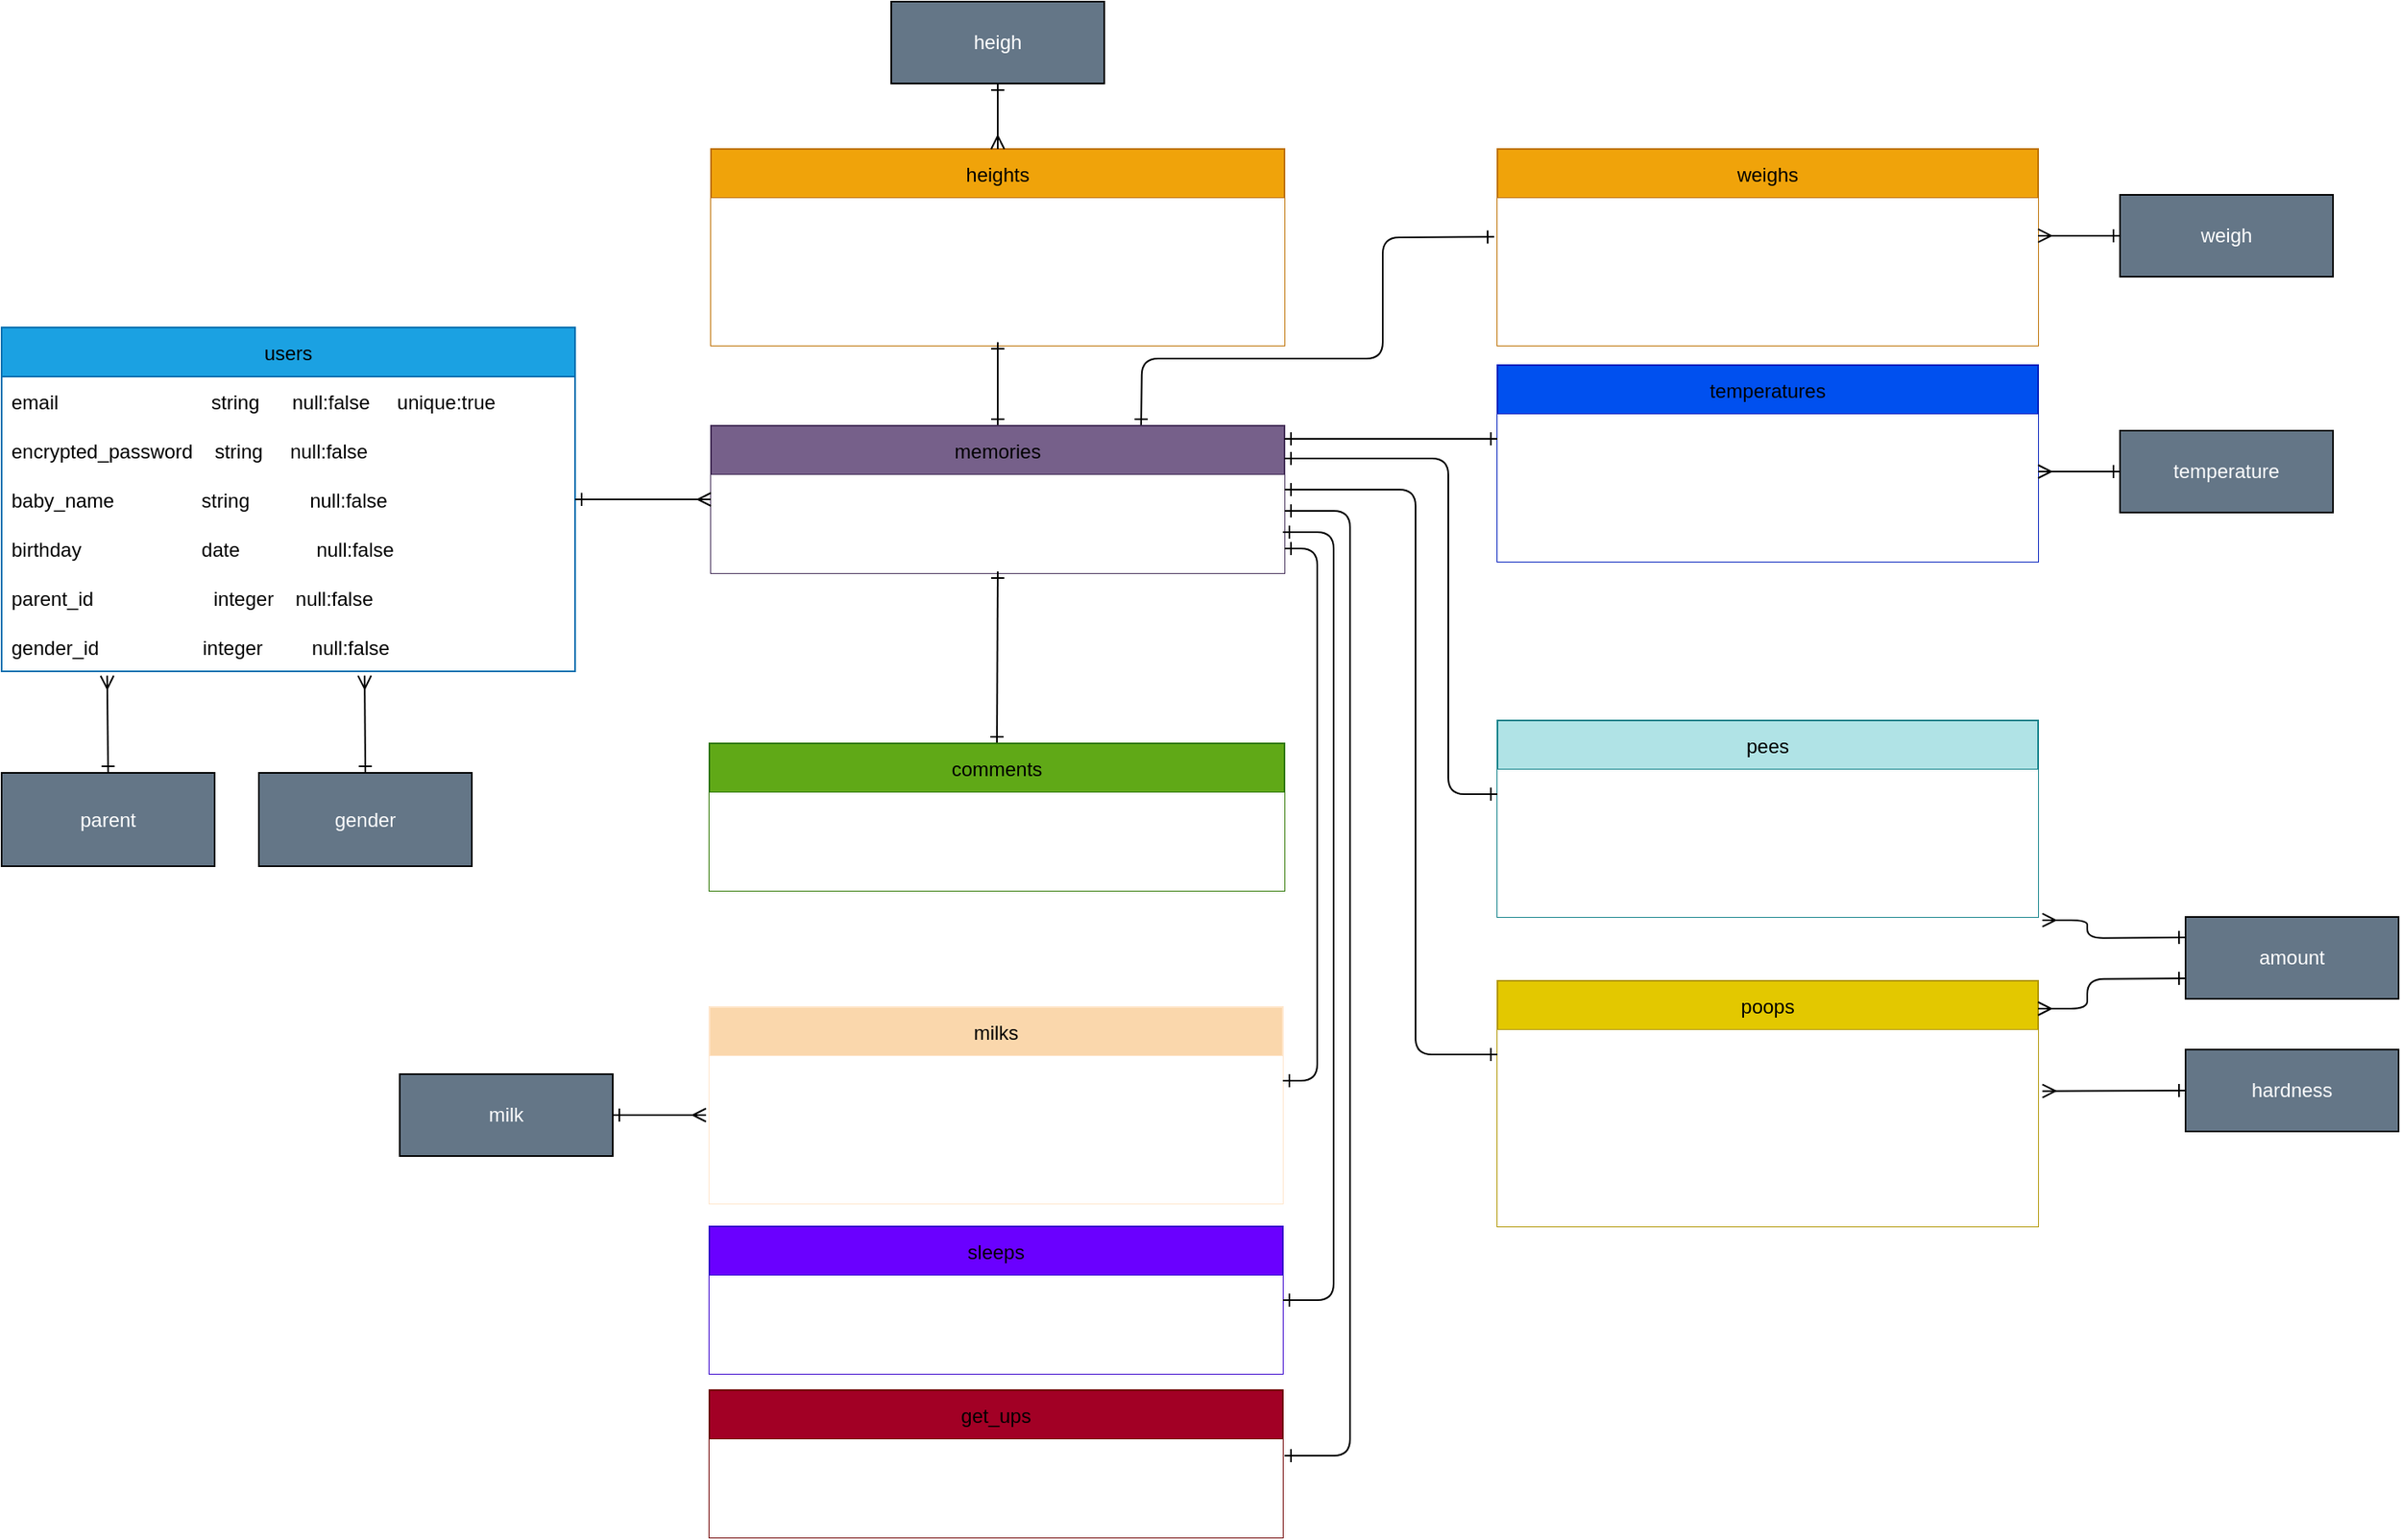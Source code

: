 <mxfile>
    <diagram id="5sWO5BzPyNTcgxs1hrnq" name="ページ1">
        <mxGraphModel dx="539" dy="305" grid="1" gridSize="10" guides="1" tooltips="1" connect="1" arrows="0" fold="1" page="1" pageScale="1" pageWidth="1654" pageHeight="1169" background="#ffffff" math="0" shadow="0">
            <root>
                <mxCell id="0"/>
                <mxCell id="1" parent="0"/>
                <mxCell id="2" value="users" style="swimlane;fontStyle=0;childLayout=stackLayout;horizontal=1;startSize=30;horizontalStack=0;resizeParent=1;resizeParentMax=0;resizeLast=0;collapsible=1;marginBottom=0;fillColor=#1ba1e2;strokeColor=#006EAF;labelBackgroundColor=none;fontColor=#000000;labelBorderColor=none;swimlaneFillColor=default;glass=0;rounded=0;" parent="1" vertex="1">
                    <mxGeometry x="37" y="271" width="350" height="210" as="geometry"/>
                </mxCell>
                <mxCell id="3" value="email                            string      null:false     unique:true" style="text;strokeColor=none;fillColor=none;align=left;verticalAlign=middle;spacingLeft=4;spacingRight=4;overflow=hidden;points=[[0,0.5],[1,0.5]];portConstraint=eastwest;rotatable=0;" parent="2" vertex="1">
                    <mxGeometry y="30" width="350" height="30" as="geometry"/>
                </mxCell>
                <mxCell id="4" value="encrypted_password    string     null:false" style="text;strokeColor=none;fillColor=none;align=left;verticalAlign=middle;spacingLeft=4;spacingRight=4;overflow=hidden;points=[[0,0.5],[1,0.5]];portConstraint=eastwest;rotatable=0;" parent="2" vertex="1">
                    <mxGeometry y="60" width="350" height="30" as="geometry"/>
                </mxCell>
                <mxCell id="7" value="baby_name                string           null:false" style="text;strokeColor=none;fillColor=none;align=left;verticalAlign=middle;spacingLeft=4;spacingRight=4;overflow=hidden;points=[[0,0.5],[1,0.5]];portConstraint=eastwest;rotatable=0;" parent="2" vertex="1">
                    <mxGeometry y="90" width="350" height="30" as="geometry"/>
                </mxCell>
                <mxCell id="9" value="birthday                      date              null:false" style="text;strokeColor=none;fillColor=none;align=left;verticalAlign=middle;spacingLeft=4;spacingRight=4;overflow=hidden;points=[[0,0.5],[1,0.5]];portConstraint=eastwest;rotatable=0;" parent="2" vertex="1">
                    <mxGeometry y="120" width="350" height="30" as="geometry"/>
                </mxCell>
                <mxCell id="5" value="parent_id                      integer    null:false" style="text;strokeColor=none;fillColor=none;align=left;verticalAlign=middle;spacingLeft=4;spacingRight=4;overflow=hidden;points=[[0,0.5],[1,0.5]];portConstraint=eastwest;rotatable=0;" parent="2" vertex="1">
                    <mxGeometry y="150" width="350" height="30" as="geometry"/>
                </mxCell>
                <mxCell id="8" value="gender_id                   integer         null:false" style="text;strokeColor=none;fillColor=none;align=left;verticalAlign=middle;spacingLeft=4;spacingRight=4;overflow=hidden;points=[[0,0.5],[1,0.5]];portConstraint=eastwest;rotatable=0;" parent="2" vertex="1">
                    <mxGeometry y="180" width="350" height="30" as="geometry"/>
                </mxCell>
                <mxCell id="105" style="edgeStyle=none;html=1;exitX=0.5;exitY=0;exitDx=0;exitDy=0;entryX=0.184;entryY=1.089;entryDx=0;entryDy=0;entryPerimeter=0;fontColor=#000000;strokeColor=#000000;endArrow=ERmany;endFill=0;startArrow=ERone;startFill=0;" parent="1" source="11" target="8" edge="1">
                    <mxGeometry relative="1" as="geometry"/>
                </mxCell>
                <mxCell id="11" value="parent" style="rounded=0;whiteSpace=wrap;html=1;labelBackgroundColor=none;labelBorderColor=none;fontColor=#ffffff;fillColor=#647687;strokeColor=#000000;" parent="1" vertex="1">
                    <mxGeometry x="37" y="543" width="130" height="57" as="geometry"/>
                </mxCell>
                <mxCell id="106" style="edgeStyle=none;html=1;exitX=0.5;exitY=0;exitDx=0;exitDy=0;entryX=0.633;entryY=1.089;entryDx=0;entryDy=0;entryPerimeter=0;fontColor=#000000;startArrow=ERone;startFill=0;endArrow=ERmany;endFill=0;strokeColor=#000000;" parent="1" source="16" target="8" edge="1">
                    <mxGeometry relative="1" as="geometry"/>
                </mxCell>
                <mxCell id="16" value="gender" style="rounded=0;whiteSpace=wrap;html=1;labelBackgroundColor=none;labelBorderColor=none;fillColor=#647687;strokeColor=#000000;fontColor=#ffffff;" parent="1" vertex="1">
                    <mxGeometry x="194" y="543" width="130" height="57" as="geometry"/>
                </mxCell>
                <mxCell id="19" value="heights" style="swimlane;fontStyle=0;childLayout=stackLayout;horizontal=1;startSize=30;horizontalStack=0;resizeParent=1;resizeParentMax=0;resizeLast=0;collapsible=1;marginBottom=0;labelBackgroundColor=none;labelBorderColor=none;fontColor=#000000;swimlaneFillColor=default;fillColor=#f0a30a;strokeColor=#BD7000;gradientColor=none;" parent="1" vertex="1">
                    <mxGeometry x="470" y="162" width="350" height="120" as="geometry"/>
                </mxCell>
                <mxCell id="20" value="height_id               integer         null:false" style="text;strokeColor=none;fillColor=default;align=left;verticalAlign=middle;spacingLeft=4;spacingRight=4;overflow=hidden;points=[[0,0.5],[1,0.5]];portConstraint=eastwest;rotatable=0;labelBackgroundColor=none;labelBorderColor=none;fontColor=#FFFFFF;" parent="19" vertex="1">
                    <mxGeometry y="30" width="350" height="30" as="geometry"/>
                </mxCell>
                <mxCell id="52" value="memo                   string" style="text;strokeColor=none;fillColor=default;align=left;verticalAlign=middle;spacingLeft=4;spacingRight=4;overflow=hidden;points=[[0,0.5],[1,0.5]];portConstraint=eastwest;rotatable=0;labelBackgroundColor=none;labelBorderColor=none;fontColor=#FFFFFF;" parent="19" vertex="1">
                    <mxGeometry y="60" width="350" height="30" as="geometry"/>
                </mxCell>
                <mxCell id="134" value="memory              references    null:false    foreign_key:true" style="text;strokeColor=none;fillColor=default;align=left;verticalAlign=middle;spacingLeft=4;spacingRight=4;overflow=hidden;points=[[0,0.5],[1,0.5]];portConstraint=eastwest;rotatable=0;labelBackgroundColor=none;labelBorderColor=none;fontColor=#FFFFFF;" vertex="1" parent="19">
                    <mxGeometry y="90" width="350" height="30" as="geometry"/>
                </mxCell>
                <mxCell id="24" value="weighs" style="swimlane;fontStyle=0;childLayout=stackLayout;horizontal=1;startSize=30;horizontalStack=0;resizeParent=1;resizeParentMax=0;resizeLast=0;collapsible=1;marginBottom=0;labelBackgroundColor=none;labelBorderColor=none;fontColor=#000000;fillColor=#f0a30a;strokeColor=#BD7000;swimlaneFillColor=default;" parent="1" vertex="1">
                    <mxGeometry x="950" y="162" width="330" height="120" as="geometry"/>
                </mxCell>
                <mxCell id="25" value="weigh_id              integer            null:false" style="text;strokeColor=none;fillColor=default;align=left;verticalAlign=middle;spacingLeft=4;spacingRight=4;overflow=hidden;points=[[0,0.5],[1,0.5]];portConstraint=eastwest;rotatable=0;labelBackgroundColor=none;labelBorderColor=none;fontColor=#FFFFFF;" parent="24" vertex="1">
                    <mxGeometry y="30" width="330" height="30" as="geometry"/>
                </mxCell>
                <mxCell id="53" value="memo                   string" style="text;strokeColor=none;fillColor=default;align=left;verticalAlign=middle;spacingLeft=4;spacingRight=4;overflow=hidden;points=[[0,0.5],[1,0.5]];portConstraint=eastwest;rotatable=0;labelBackgroundColor=none;labelBorderColor=none;fontColor=#FFFFFF;" parent="24" vertex="1">
                    <mxGeometry y="60" width="330" height="30" as="geometry"/>
                </mxCell>
                <mxCell id="135" value="memory              references    null:false    foreign_key:true" style="text;strokeColor=none;fillColor=default;align=left;verticalAlign=middle;spacingLeft=4;spacingRight=4;overflow=hidden;points=[[0,0.5],[1,0.5]];portConstraint=eastwest;rotatable=0;labelBackgroundColor=none;labelBorderColor=none;fontColor=#FFFFFF;" vertex="1" parent="24">
                    <mxGeometry y="90" width="330" height="30" as="geometry"/>
                </mxCell>
                <mxCell id="28" value="temperatures" style="swimlane;fontStyle=0;childLayout=stackLayout;horizontal=1;startSize=30;horizontalStack=0;resizeParent=1;resizeParentMax=0;resizeLast=0;collapsible=1;marginBottom=0;labelBackgroundColor=none;labelBorderColor=none;fontColor=#000000;fillColor=#0050ef;strokeColor=#001DBC;swimlaneFillColor=default;" parent="1" vertex="1">
                    <mxGeometry x="950" y="294" width="330" height="120" as="geometry"/>
                </mxCell>
                <mxCell id="29" value="temperature_id    integer         null:false" style="text;strokeColor=none;fillColor=default;align=left;verticalAlign=middle;spacingLeft=4;spacingRight=4;overflow=hidden;points=[[0,0.5],[1,0.5]];portConstraint=eastwest;rotatable=0;labelBackgroundColor=none;labelBorderColor=none;fontColor=#FFFFFF;" parent="28" vertex="1">
                    <mxGeometry y="30" width="330" height="30" as="geometry"/>
                </mxCell>
                <mxCell id="57" value="memo                   string" style="text;strokeColor=none;fillColor=default;align=left;verticalAlign=middle;spacingLeft=4;spacingRight=4;overflow=hidden;points=[[0,0.5],[1,0.5]];portConstraint=eastwest;rotatable=0;labelBackgroundColor=none;labelBorderColor=none;fontColor=#FFFFFF;" parent="28" vertex="1">
                    <mxGeometry y="60" width="330" height="30" as="geometry"/>
                </mxCell>
                <mxCell id="92" value="memory              references    null:false    foreign_key:true" style="text;strokeColor=none;fillColor=default;align=left;verticalAlign=middle;spacingLeft=4;spacingRight=4;overflow=hidden;points=[[0,0.5],[1,0.5]];portConstraint=eastwest;rotatable=0;labelBackgroundColor=none;labelBorderColor=none;fontColor=#FFFFFF;" parent="28" vertex="1">
                    <mxGeometry y="90" width="330" height="30" as="geometry"/>
                </mxCell>
                <mxCell id="32" value="milks" style="swimlane;fontStyle=0;childLayout=stackLayout;horizontal=1;startSize=30;horizontalStack=0;resizeParent=1;resizeParentMax=0;resizeLast=0;collapsible=1;marginBottom=0;labelBackgroundColor=none;labelBorderColor=none;fillColor=#fad7ac;strokeColor=#FFE6CC;swimlaneFillColor=default;fontColor=#000000;" parent="1" vertex="1">
                    <mxGeometry x="469" y="686" width="350" height="120" as="geometry"/>
                </mxCell>
                <mxCell id="33" value="milk_id                   integer    null:false" style="text;strokeColor=none;fillColor=default;align=left;verticalAlign=middle;spacingLeft=4;spacingRight=4;overflow=hidden;points=[[0,0.5],[1,0.5]];portConstraint=eastwest;rotatable=0;labelBackgroundColor=none;labelBorderColor=none;fontColor=#FFFFFF;" parent="32" vertex="1">
                    <mxGeometry y="30" width="350" height="30" as="geometry"/>
                </mxCell>
                <mxCell id="56" value="memo                   string" style="text;strokeColor=none;fillColor=default;align=left;verticalAlign=middle;spacingLeft=4;spacingRight=4;overflow=hidden;points=[[0,0.5],[1,0.5]];portConstraint=eastwest;rotatable=0;labelBackgroundColor=none;labelBorderColor=none;fontColor=#FFFFFF;" parent="32" vertex="1">
                    <mxGeometry y="60" width="350" height="30" as="geometry"/>
                </mxCell>
                <mxCell id="35" value="memory                       references    null:false    foreign_key:true" style="text;strokeColor=none;fillColor=default;align=left;verticalAlign=middle;spacingLeft=4;spacingRight=4;overflow=hidden;points=[[0,0.5],[1,0.5]];portConstraint=eastwest;rotatable=0;labelBackgroundColor=none;labelBorderColor=none;fontColor=#FFFFFF;" parent="32" vertex="1">
                    <mxGeometry y="90" width="350" height="30" as="geometry"/>
                </mxCell>
                <mxCell id="38" value="pees" style="swimlane;fontStyle=0;childLayout=stackLayout;horizontal=1;startSize=30;horizontalStack=0;resizeParent=1;resizeParentMax=0;resizeLast=0;collapsible=1;marginBottom=0;labelBackgroundColor=none;labelBorderColor=none;fillColor=#b0e3e6;strokeColor=#0e8088;swimlaneFillColor=default;fontColor=#000000;" parent="1" vertex="1">
                    <mxGeometry x="950" y="511" width="330" height="120" as="geometry"/>
                </mxCell>
                <mxCell id="39" value="amount_id                   integer    null:false" style="text;strokeColor=none;fillColor=default;align=left;verticalAlign=middle;spacingLeft=4;spacingRight=4;overflow=hidden;points=[[0,0.5],[1,0.5]];portConstraint=eastwest;rotatable=0;labelBackgroundColor=none;labelBorderColor=none;fontColor=#FFFFFF;" parent="38" vertex="1">
                    <mxGeometry y="30" width="330" height="30" as="geometry"/>
                </mxCell>
                <mxCell id="54" value="memo                   string" style="text;strokeColor=none;fillColor=default;align=left;verticalAlign=middle;spacingLeft=4;spacingRight=4;overflow=hidden;points=[[0,0.5],[1,0.5]];portConstraint=eastwest;rotatable=0;labelBackgroundColor=none;labelBorderColor=none;fontColor=#FFFFFF;" parent="38" vertex="1">
                    <mxGeometry y="60" width="330" height="30" as="geometry"/>
                </mxCell>
                <mxCell id="42" value="memory                references    null:false    foreign_key:true" style="text;strokeColor=none;fillColor=default;align=left;verticalAlign=middle;spacingLeft=4;spacingRight=4;overflow=hidden;points=[[0,0.5],[1,0.5]];portConstraint=eastwest;rotatable=0;labelBackgroundColor=none;labelBorderColor=none;fontColor=#FFFFFF;" parent="38" vertex="1">
                    <mxGeometry y="90" width="330" height="30" as="geometry"/>
                </mxCell>
                <mxCell id="43" value="poops" style="swimlane;fontStyle=0;childLayout=stackLayout;horizontal=1;startSize=30;horizontalStack=0;resizeParent=1;resizeParentMax=0;resizeLast=0;collapsible=1;marginBottom=0;labelBackgroundColor=none;labelBorderColor=none;fillColor=#e3c800;strokeColor=#B09500;swimlaneFillColor=default;fontColor=#000000;" parent="1" vertex="1">
                    <mxGeometry x="950" y="670" width="330" height="150" as="geometry"/>
                </mxCell>
                <mxCell id="44" value="amount_id                 integer    null:false" style="text;strokeColor=none;fillColor=default;align=left;verticalAlign=middle;spacingLeft=4;spacingRight=4;overflow=hidden;points=[[0,0.5],[1,0.5]];portConstraint=eastwest;rotatable=0;labelBackgroundColor=none;labelBorderColor=none;fontColor=#FFFFFF;" parent="43" vertex="1">
                    <mxGeometry y="30" width="330" height="30" as="geometry"/>
                </mxCell>
                <mxCell id="98" value="hardness_id              integer    null:false" style="text;strokeColor=none;fillColor=default;align=left;verticalAlign=middle;spacingLeft=4;spacingRight=4;overflow=hidden;points=[[0,0.5],[1,0.5]];portConstraint=eastwest;rotatable=0;labelBackgroundColor=none;labelBorderColor=none;fontColor=#FFFFFF;" parent="43" vertex="1">
                    <mxGeometry y="60" width="330" height="30" as="geometry"/>
                </mxCell>
                <mxCell id="55" value="memo                   string" style="text;strokeColor=none;fillColor=default;align=left;verticalAlign=middle;spacingLeft=4;spacingRight=4;overflow=hidden;points=[[0,0.5],[1,0.5]];portConstraint=eastwest;rotatable=0;labelBackgroundColor=none;labelBorderColor=none;fontColor=#FFFFFF;" parent="43" vertex="1">
                    <mxGeometry y="90" width="330" height="30" as="geometry"/>
                </mxCell>
                <mxCell id="47" value="memory                 references    null:false    foreign_key:true" style="text;strokeColor=none;fillColor=default;align=left;verticalAlign=middle;spacingLeft=4;spacingRight=4;overflow=hidden;points=[[0,0.5],[1,0.5]];portConstraint=eastwest;rotatable=0;labelBackgroundColor=none;labelBorderColor=none;fontColor=#FFFFFF;" parent="43" vertex="1">
                    <mxGeometry y="120" width="330" height="30" as="geometry"/>
                </mxCell>
                <mxCell id="122" style="edgeStyle=none;html=1;exitX=0.5;exitY=0;exitDx=0;exitDy=0;fontColor=#000000;startArrow=ERone;startFill=0;endArrow=ERone;endFill=0;strokeColor=#000000;" parent="1" source="48" edge="1">
                    <mxGeometry relative="1" as="geometry">
                        <mxPoint x="645" y="280" as="targetPoint"/>
                    </mxGeometry>
                </mxCell>
                <mxCell id="123" style="edgeStyle=none;html=1;exitX=0.75;exitY=0;exitDx=0;exitDy=0;entryX=-0.006;entryY=-0.211;entryDx=0;entryDy=0;entryPerimeter=0;fontColor=#000000;startArrow=ERone;startFill=0;endArrow=ERone;endFill=0;strokeColor=#000000;" parent="1" source="48" target="53" edge="1">
                    <mxGeometry relative="1" as="geometry">
                        <Array as="points">
                            <mxPoint x="733" y="290"/>
                            <mxPoint x="880" y="290"/>
                            <mxPoint x="880" y="216"/>
                        </Array>
                    </mxGeometry>
                </mxCell>
                <mxCell id="48" value="memories" style="swimlane;fontStyle=0;childLayout=stackLayout;horizontal=1;startSize=30;horizontalStack=0;resizeParent=1;resizeParentMax=0;resizeLast=0;collapsible=1;marginBottom=0;labelBackgroundColor=none;labelBorderColor=none;fontColor=#000000;swimlaneFillColor=default;fillColor=#76608a;strokeColor=#432D57;gradientColor=none;" parent="1" vertex="1">
                    <mxGeometry x="470" y="331" width="350" height="90" as="geometry"/>
                </mxCell>
                <mxCell id="50" value="worked_at    datetime       null:false" style="text;strokeColor=none;fillColor=default;align=left;verticalAlign=middle;spacingLeft=4;spacingRight=4;overflow=hidden;points=[[0,0.5],[1,0.5]];portConstraint=eastwest;rotatable=0;labelBackgroundColor=none;labelBorderColor=none;fontColor=#FFFFFF;" parent="48" vertex="1">
                    <mxGeometry y="30" width="350" height="30" as="geometry"/>
                </mxCell>
                <mxCell id="51" value="user                     references    null:false    foreign_key:true" style="text;strokeColor=none;fillColor=default;align=left;verticalAlign=middle;spacingLeft=4;spacingRight=4;overflow=hidden;points=[[0,0.5],[1,0.5]];portConstraint=eastwest;rotatable=0;labelBackgroundColor=none;labelBorderColor=none;fontColor=#FFFFFF;" parent="48" vertex="1">
                    <mxGeometry y="60" width="350" height="30" as="geometry"/>
                </mxCell>
                <mxCell id="113" style="edgeStyle=none;html=1;exitX=0.5;exitY=1;exitDx=0;exitDy=0;entryX=0.5;entryY=0;entryDx=0;entryDy=0;fontColor=#000000;startArrow=ERone;startFill=0;endArrow=ERmany;endFill=0;strokeColor=#000000;" parent="1" source="59" target="19" edge="1">
                    <mxGeometry relative="1" as="geometry"/>
                </mxCell>
                <mxCell id="59" value="heigh" style="rounded=0;whiteSpace=wrap;html=1;labelBackgroundColor=none;labelBorderColor=none;fontColor=#ffffff;fillColor=#647687;strokeColor=#000000;" parent="1" vertex="1">
                    <mxGeometry x="580" y="72" width="130" height="50" as="geometry"/>
                </mxCell>
                <mxCell id="112" style="edgeStyle=none;html=1;exitX=0;exitY=0.5;exitDx=0;exitDy=0;fontColor=#000000;startArrow=ERone;startFill=0;endArrow=ERmany;endFill=0;strokeColor=#000000;entryX=1;entryY=0.833;entryDx=0;entryDy=0;entryPerimeter=0;" parent="1" source="60" edge="1">
                    <mxGeometry relative="1" as="geometry">
                        <mxPoint x="1280" y="214.99" as="targetPoint"/>
                    </mxGeometry>
                </mxCell>
                <mxCell id="60" value="weigh" style="rounded=0;whiteSpace=wrap;html=1;labelBackgroundColor=none;labelBorderColor=none;fontColor=#ffffff;fillColor=#647687;strokeColor=#000000;" parent="1" vertex="1">
                    <mxGeometry x="1330" y="190" width="130" height="50" as="geometry"/>
                </mxCell>
                <mxCell id="111" style="edgeStyle=none;html=1;exitX=0;exitY=0.5;exitDx=0;exitDy=0;fontColor=#000000;startArrow=ERone;startFill=0;endArrow=ERmany;endFill=0;strokeColor=#000000;" parent="1" source="61" edge="1">
                    <mxGeometry relative="1" as="geometry">
                        <mxPoint x="1280" y="359" as="targetPoint"/>
                    </mxGeometry>
                </mxCell>
                <mxCell id="61" value="temperature" style="rounded=0;whiteSpace=wrap;html=1;labelBackgroundColor=none;labelBorderColor=none;fontColor=#ffffff;fillColor=#647687;strokeColor=#000000;" parent="1" vertex="1">
                    <mxGeometry x="1330" y="334" width="130" height="50" as="geometry"/>
                </mxCell>
                <mxCell id="108" style="edgeStyle=none;html=1;exitX=0;exitY=0.5;exitDx=0;exitDy=0;entryX=1.008;entryY=0.178;entryDx=0;entryDy=0;entryPerimeter=0;fontColor=#000000;startArrow=ERone;startFill=0;endArrow=ERmany;endFill=0;strokeColor=#000000;" parent="1" source="66" edge="1">
                    <mxGeometry relative="1" as="geometry">
                        <mxPoint x="1282.64" y="737.34" as="targetPoint"/>
                    </mxGeometry>
                </mxCell>
                <mxCell id="66" value="hardness" style="rounded=0;whiteSpace=wrap;html=1;labelBackgroundColor=none;labelBorderColor=none;fontColor=#ffffff;fillColor=#647687;strokeColor=#000000;" parent="1" vertex="1">
                    <mxGeometry x="1370" y="712" width="130" height="50" as="geometry"/>
                </mxCell>
                <mxCell id="109" style="edgeStyle=none;html=1;exitX=0;exitY=0.25;exitDx=0;exitDy=0;entryX=1.008;entryY=0.233;entryDx=0;entryDy=0;entryPerimeter=0;fontColor=#000000;startArrow=ERone;startFill=0;endArrow=ERmany;endFill=0;strokeColor=#000000;" parent="1" source="67" edge="1">
                    <mxGeometry relative="1" as="geometry">
                        <mxPoint x="1282.64" y="632.99" as="targetPoint"/>
                        <Array as="points">
                            <mxPoint x="1310" y="644"/>
                            <mxPoint x="1310" y="633"/>
                        </Array>
                    </mxGeometry>
                </mxCell>
                <mxCell id="110" style="edgeStyle=none;html=1;exitX=0;exitY=0.75;exitDx=0;exitDy=0;entryX=1;entryY=0.5;entryDx=0;entryDy=0;fontColor=#000000;startArrow=ERone;startFill=0;endArrow=ERmany;endFill=0;strokeColor=#000000;" parent="1" source="67" edge="1">
                    <mxGeometry relative="1" as="geometry">
                        <Array as="points">
                            <mxPoint x="1310" y="669"/>
                            <mxPoint x="1310" y="687"/>
                        </Array>
                        <mxPoint x="1280" y="687" as="targetPoint"/>
                    </mxGeometry>
                </mxCell>
                <mxCell id="67" value="amount" style="rounded=0;whiteSpace=wrap;html=1;labelBackgroundColor=none;labelBorderColor=none;fontColor=#ffffff;fillColor=#647687;strokeColor=#000000;" parent="1" vertex="1">
                    <mxGeometry x="1370" y="631" width="130" height="50" as="geometry"/>
                </mxCell>
                <mxCell id="107" style="edgeStyle=none;html=1;exitX=1;exitY=0.5;exitDx=0;exitDy=0;fontColor=#000000;startArrow=ERone;startFill=0;endArrow=ERmany;endFill=0;strokeColor=#000000;entryX=-0.006;entryY=0.2;entryDx=0;entryDy=0;entryPerimeter=0;" parent="1" source="68" target="56" edge="1">
                    <mxGeometry relative="1" as="geometry">
                        <mxPoint x="460" y="751" as="targetPoint"/>
                    </mxGeometry>
                </mxCell>
                <mxCell id="68" value="milk" style="rounded=0;whiteSpace=wrap;html=1;labelBackgroundColor=none;labelBorderColor=none;fontColor=#ffffff;fillColor=#647687;strokeColor=#000000;" parent="1" vertex="1">
                    <mxGeometry x="280" y="727" width="130" height="50" as="geometry"/>
                </mxCell>
                <mxCell id="116" style="edgeStyle=none;html=1;exitX=0.5;exitY=0;exitDx=0;exitDy=0;fontColor=#000000;startArrow=ERone;startFill=0;endArrow=ERone;endFill=0;strokeColor=#000000;" parent="1" source="100" edge="1">
                    <mxGeometry relative="1" as="geometry">
                        <mxPoint x="645" y="420" as="targetPoint"/>
                    </mxGeometry>
                </mxCell>
                <mxCell id="100" value="comments" style="swimlane;fontStyle=0;childLayout=stackLayout;horizontal=1;startSize=30;horizontalStack=0;resizeParent=1;resizeParentMax=0;resizeLast=0;collapsible=1;marginBottom=0;swimlaneFillColor=default;fillColor=#60a917;fontColor=#000000;strokeColor=#2D7600;" parent="1" vertex="1">
                    <mxGeometry x="469" y="525" width="351" height="90" as="geometry"/>
                </mxCell>
                <mxCell id="49" value="comment              text         " style="text;strokeColor=none;fillColor=default;align=left;verticalAlign=middle;spacingLeft=4;spacingRight=4;overflow=hidden;points=[[0,0.5],[1,0.5]];portConstraint=eastwest;rotatable=0;labelBackgroundColor=none;labelBorderColor=none;fontColor=#FFFFFF;" parent="100" vertex="1">
                    <mxGeometry y="30" width="351" height="30" as="geometry"/>
                </mxCell>
                <mxCell id="121" value="memory              references    null:false    foreign_key:true" style="text;strokeColor=none;fillColor=default;align=left;verticalAlign=middle;spacingLeft=4;spacingRight=4;overflow=hidden;points=[[0,0.5],[1,0.5]];portConstraint=eastwest;rotatable=0;labelBackgroundColor=none;labelBorderColor=none;fontColor=#FFFFFF;" parent="100" vertex="1">
                    <mxGeometry y="60" width="351" height="30" as="geometry"/>
                </mxCell>
                <mxCell id="115" style="edgeStyle=none;html=1;exitX=1;exitY=0.5;exitDx=0;exitDy=0;entryX=0;entryY=0.5;entryDx=0;entryDy=0;fontColor=#000000;startArrow=ERone;startFill=0;endArrow=ERmany;endFill=0;strokeColor=#000000;" parent="1" source="7" target="50" edge="1">
                    <mxGeometry relative="1" as="geometry"/>
                </mxCell>
                <mxCell id="117" style="edgeStyle=none;html=1;exitX=0;exitY=0.5;exitDx=0;exitDy=0;entryX=1;entryY=0.133;entryDx=0;entryDy=0;entryPerimeter=0;fontColor=#000000;startArrow=ERone;startFill=0;endArrow=ERone;endFill=0;strokeColor=#000000;" parent="1" source="29" edge="1">
                    <mxGeometry relative="1" as="geometry">
                        <mxPoint x="820" y="338.99" as="targetPoint"/>
                    </mxGeometry>
                </mxCell>
                <mxCell id="118" style="edgeStyle=none;html=1;exitX=0;exitY=0.5;exitDx=0;exitDy=0;entryX=1;entryY=0.5;entryDx=0;entryDy=0;fontColor=#000000;startArrow=ERone;startFill=0;endArrow=ERone;endFill=0;strokeColor=#000000;" parent="1" source="39" edge="1">
                    <mxGeometry relative="1" as="geometry">
                        <Array as="points">
                            <mxPoint x="920" y="556"/>
                            <mxPoint x="920" y="351"/>
                        </Array>
                        <mxPoint x="820" y="351" as="targetPoint"/>
                    </mxGeometry>
                </mxCell>
                <mxCell id="119" style="edgeStyle=none;html=1;exitX=1;exitY=0.5;exitDx=0;exitDy=0;entryX=1;entryY=0.5;entryDx=0;entryDy=0;fontColor=#000000;startArrow=ERone;startFill=0;endArrow=ERone;endFill=0;strokeColor=#000000;" parent="1" source="33" target="51" edge="1">
                    <mxGeometry relative="1" as="geometry">
                        <Array as="points">
                            <mxPoint x="840" y="731"/>
                            <mxPoint x="840" y="406"/>
                        </Array>
                    </mxGeometry>
                </mxCell>
                <mxCell id="120" style="edgeStyle=none;html=1;exitX=0;exitY=0.5;exitDx=0;exitDy=0;fontColor=#000000;startArrow=ERone;startFill=0;endArrow=ERone;endFill=0;strokeColor=#000000;" parent="1" source="44" edge="1">
                    <mxGeometry relative="1" as="geometry">
                        <mxPoint x="820" y="370" as="targetPoint"/>
                        <Array as="points">
                            <mxPoint x="900" y="715"/>
                            <mxPoint x="900" y="370"/>
                        </Array>
                    </mxGeometry>
                </mxCell>
                <mxCell id="124" value="sleeps" style="swimlane;fontStyle=0;childLayout=stackLayout;horizontal=1;startSize=30;horizontalStack=0;resizeParent=1;resizeParentMax=0;resizeLast=0;collapsible=1;marginBottom=0;labelBackgroundColor=none;labelBorderColor=none;fillColor=#6a00ff;strokeColor=#3700CC;swimlaneFillColor=default;fontColor=#000000;" parent="1" vertex="1">
                    <mxGeometry x="469" y="820" width="350" height="90" as="geometry"/>
                </mxCell>
                <mxCell id="126" value="memo                   string" style="text;strokeColor=none;fillColor=default;align=left;verticalAlign=middle;spacingLeft=4;spacingRight=4;overflow=hidden;points=[[0,0.5],[1,0.5]];portConstraint=eastwest;rotatable=0;labelBackgroundColor=none;labelBorderColor=none;fontColor=#FFFFFF;" parent="124" vertex="1">
                    <mxGeometry y="30" width="350" height="30" as="geometry"/>
                </mxCell>
                <mxCell id="127" value="memory                       references    null:false    foreign_key:true" style="text;strokeColor=none;fillColor=default;align=left;verticalAlign=middle;spacingLeft=4;spacingRight=4;overflow=hidden;points=[[0,0.5],[1,0.5]];portConstraint=eastwest;rotatable=0;labelBackgroundColor=none;labelBorderColor=none;fontColor=#FFFFFF;" parent="124" vertex="1">
                    <mxGeometry y="60" width="350" height="30" as="geometry"/>
                </mxCell>
                <mxCell id="128" value="get_ups" style="swimlane;fontStyle=0;childLayout=stackLayout;horizontal=1;startSize=30;horizontalStack=0;resizeParent=1;resizeParentMax=0;resizeLast=0;collapsible=1;marginBottom=0;labelBackgroundColor=none;labelBorderColor=none;fillColor=#a20025;strokeColor=#6F0000;swimlaneFillColor=default;fontColor=#000000;" parent="1" vertex="1">
                    <mxGeometry x="469" y="920" width="350" height="90" as="geometry"/>
                </mxCell>
                <mxCell id="129" value="memo                   string" style="text;strokeColor=none;fillColor=default;align=left;verticalAlign=middle;spacingLeft=4;spacingRight=4;overflow=hidden;points=[[0,0.5],[1,0.5]];portConstraint=eastwest;rotatable=0;labelBackgroundColor=none;labelBorderColor=none;fontColor=#FFFFFF;" parent="128" vertex="1">
                    <mxGeometry y="30" width="350" height="30" as="geometry"/>
                </mxCell>
                <mxCell id="130" value="memory                       references    null:false    foreign_key:true" style="text;strokeColor=none;fillColor=default;align=left;verticalAlign=middle;spacingLeft=4;spacingRight=4;overflow=hidden;points=[[0,0.5],[1,0.5]];portConstraint=eastwest;rotatable=0;labelBackgroundColor=none;labelBorderColor=none;fontColor=#FFFFFF;" parent="128" vertex="1">
                    <mxGeometry y="60" width="350" height="30" as="geometry"/>
                </mxCell>
                <mxCell id="131" style="edgeStyle=none;html=1;fontColor=#000000;strokeColor=#000000;startArrow=ERone;startFill=0;endArrow=ERone;endFill=0;" parent="1" edge="1">
                    <mxGeometry relative="1" as="geometry">
                        <mxPoint x="820" y="960" as="sourcePoint"/>
                        <mxPoint x="820" y="383" as="targetPoint"/>
                        <Array as="points">
                            <mxPoint x="860" y="960"/>
                            <mxPoint x="860" y="383"/>
                        </Array>
                    </mxGeometry>
                </mxCell>
                <mxCell id="132" style="edgeStyle=none;html=1;exitX=1;exitY=0.5;exitDx=0;exitDy=0;fontColor=#000000;startArrow=ERone;startFill=0;endArrow=ERone;endFill=0;strokeColor=#000000;" parent="1" source="126" edge="1">
                    <mxGeometry relative="1" as="geometry">
                        <mxPoint x="819" y="396" as="targetPoint"/>
                        <Array as="points">
                            <mxPoint x="850" y="865"/>
                            <mxPoint x="850" y="396"/>
                        </Array>
                    </mxGeometry>
                </mxCell>
            </root>
        </mxGraphModel>
    </diagram>
</mxfile>